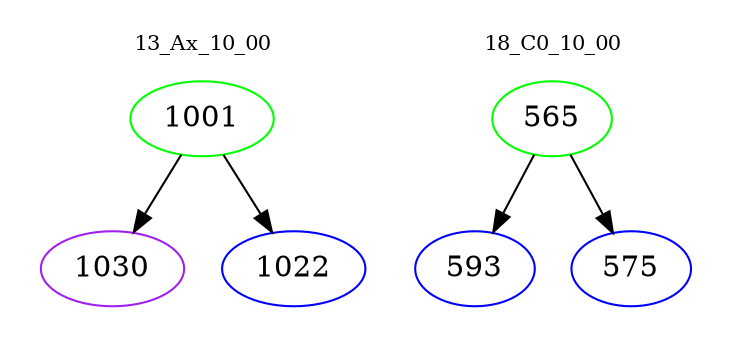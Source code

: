 digraph{
subgraph cluster_0 {
color = white
label = "13_Ax_10_00";
fontsize=10;
T0_1001 [label="1001", color="green"]
T0_1001 -> T0_1030 [color="black"]
T0_1030 [label="1030", color="purple"]
T0_1001 -> T0_1022 [color="black"]
T0_1022 [label="1022", color="blue"]
}
subgraph cluster_1 {
color = white
label = "18_C0_10_00";
fontsize=10;
T1_565 [label="565", color="green"]
T1_565 -> T1_593 [color="black"]
T1_593 [label="593", color="blue"]
T1_565 -> T1_575 [color="black"]
T1_575 [label="575", color="blue"]
}
}
